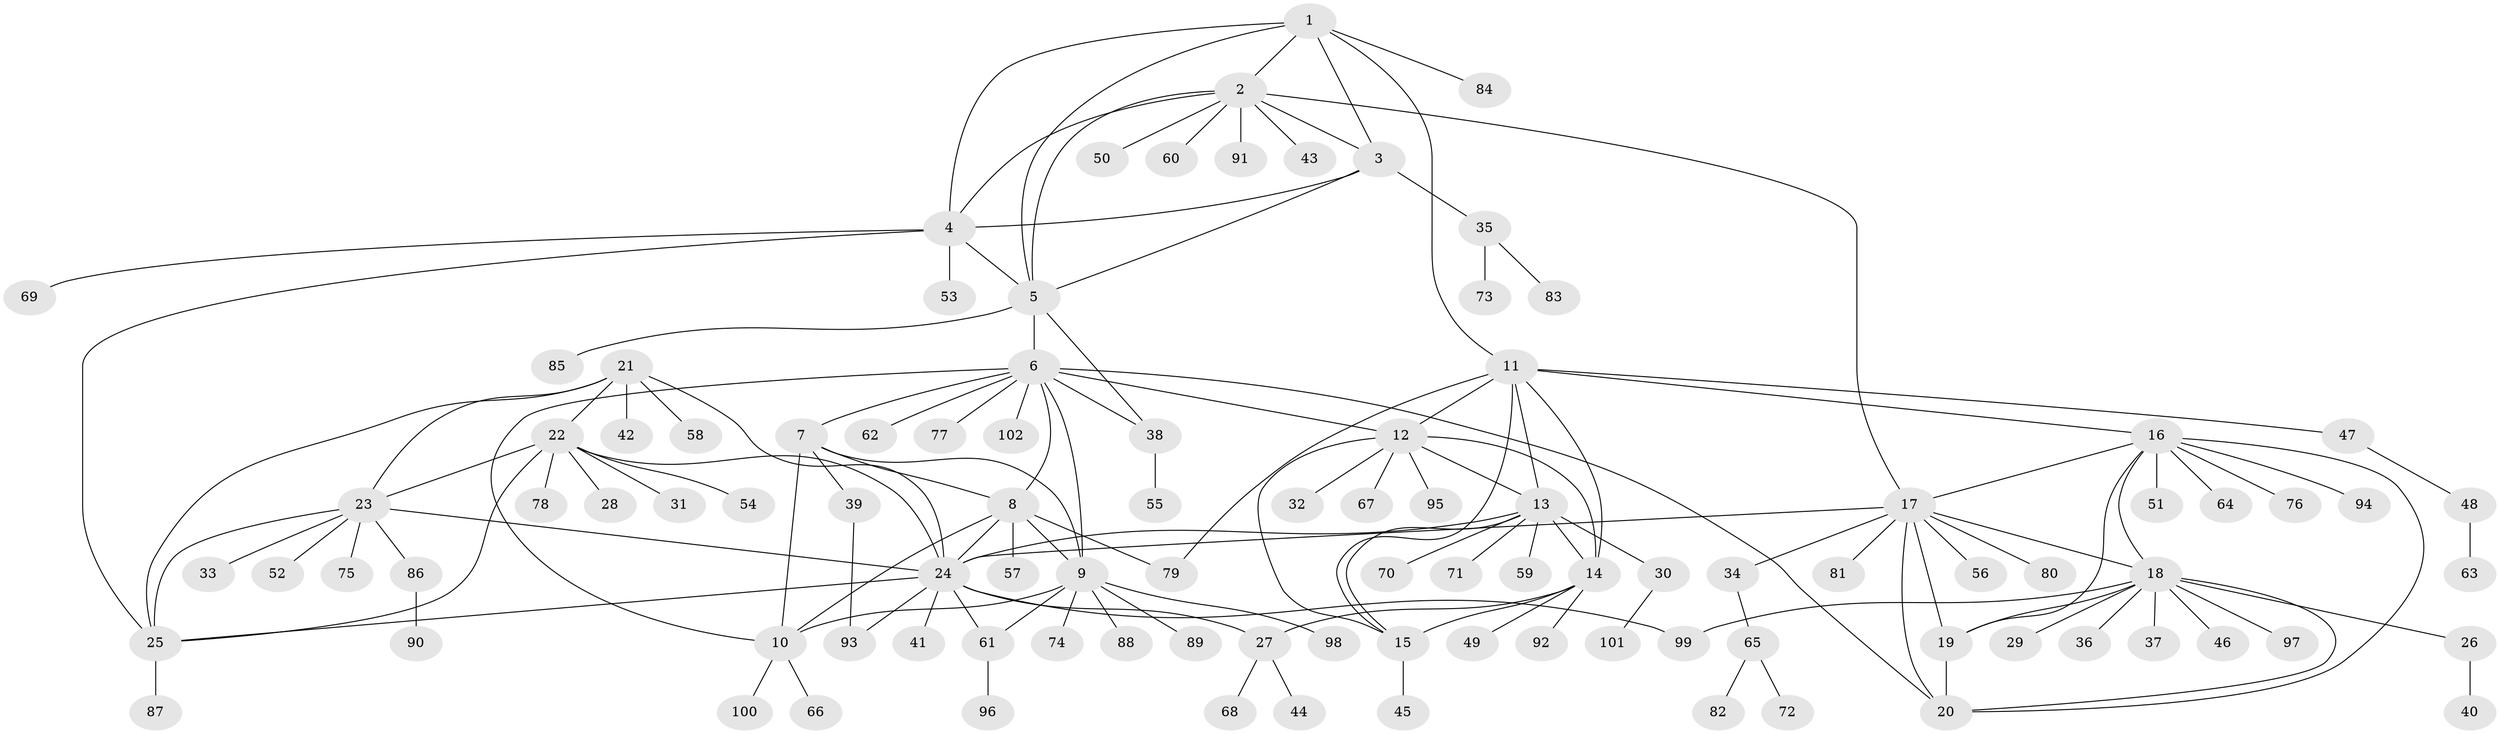 // Generated by graph-tools (version 1.1) at 2025/02/03/09/25 03:02:43]
// undirected, 102 vertices, 143 edges
graph export_dot {
graph [start="1"]
  node [color=gray90,style=filled];
  1;
  2;
  3;
  4;
  5;
  6;
  7;
  8;
  9;
  10;
  11;
  12;
  13;
  14;
  15;
  16;
  17;
  18;
  19;
  20;
  21;
  22;
  23;
  24;
  25;
  26;
  27;
  28;
  29;
  30;
  31;
  32;
  33;
  34;
  35;
  36;
  37;
  38;
  39;
  40;
  41;
  42;
  43;
  44;
  45;
  46;
  47;
  48;
  49;
  50;
  51;
  52;
  53;
  54;
  55;
  56;
  57;
  58;
  59;
  60;
  61;
  62;
  63;
  64;
  65;
  66;
  67;
  68;
  69;
  70;
  71;
  72;
  73;
  74;
  75;
  76;
  77;
  78;
  79;
  80;
  81;
  82;
  83;
  84;
  85;
  86;
  87;
  88;
  89;
  90;
  91;
  92;
  93;
  94;
  95;
  96;
  97;
  98;
  99;
  100;
  101;
  102;
  1 -- 2;
  1 -- 3;
  1 -- 4;
  1 -- 5;
  1 -- 11;
  1 -- 84;
  2 -- 3;
  2 -- 4;
  2 -- 5;
  2 -- 17;
  2 -- 43;
  2 -- 50;
  2 -- 60;
  2 -- 91;
  3 -- 4;
  3 -- 5;
  3 -- 35;
  4 -- 5;
  4 -- 25;
  4 -- 53;
  4 -- 69;
  5 -- 6;
  5 -- 38;
  5 -- 85;
  6 -- 7;
  6 -- 8;
  6 -- 9;
  6 -- 10;
  6 -- 12;
  6 -- 20;
  6 -- 38;
  6 -- 62;
  6 -- 77;
  6 -- 102;
  7 -- 8;
  7 -- 9;
  7 -- 10;
  7 -- 39;
  8 -- 9;
  8 -- 10;
  8 -- 24;
  8 -- 57;
  8 -- 79;
  9 -- 10;
  9 -- 61;
  9 -- 74;
  9 -- 88;
  9 -- 89;
  9 -- 98;
  10 -- 66;
  10 -- 100;
  11 -- 12;
  11 -- 13;
  11 -- 14;
  11 -- 15;
  11 -- 16;
  11 -- 47;
  11 -- 79;
  12 -- 13;
  12 -- 14;
  12 -- 15;
  12 -- 32;
  12 -- 67;
  12 -- 95;
  13 -- 14;
  13 -- 15;
  13 -- 24;
  13 -- 30;
  13 -- 59;
  13 -- 70;
  13 -- 71;
  14 -- 15;
  14 -- 27;
  14 -- 49;
  14 -- 92;
  15 -- 45;
  16 -- 17;
  16 -- 18;
  16 -- 19;
  16 -- 20;
  16 -- 51;
  16 -- 64;
  16 -- 76;
  16 -- 94;
  17 -- 18;
  17 -- 19;
  17 -- 20;
  17 -- 24;
  17 -- 34;
  17 -- 56;
  17 -- 80;
  17 -- 81;
  18 -- 19;
  18 -- 20;
  18 -- 26;
  18 -- 29;
  18 -- 36;
  18 -- 37;
  18 -- 46;
  18 -- 97;
  18 -- 99;
  19 -- 20;
  21 -- 22;
  21 -- 23;
  21 -- 24;
  21 -- 25;
  21 -- 42;
  21 -- 58;
  22 -- 23;
  22 -- 24;
  22 -- 25;
  22 -- 28;
  22 -- 31;
  22 -- 54;
  22 -- 78;
  23 -- 24;
  23 -- 25;
  23 -- 33;
  23 -- 52;
  23 -- 75;
  23 -- 86;
  24 -- 25;
  24 -- 27;
  24 -- 41;
  24 -- 61;
  24 -- 93;
  24 -- 99;
  25 -- 87;
  26 -- 40;
  27 -- 44;
  27 -- 68;
  30 -- 101;
  34 -- 65;
  35 -- 73;
  35 -- 83;
  38 -- 55;
  39 -- 93;
  47 -- 48;
  48 -- 63;
  61 -- 96;
  65 -- 72;
  65 -- 82;
  86 -- 90;
}
